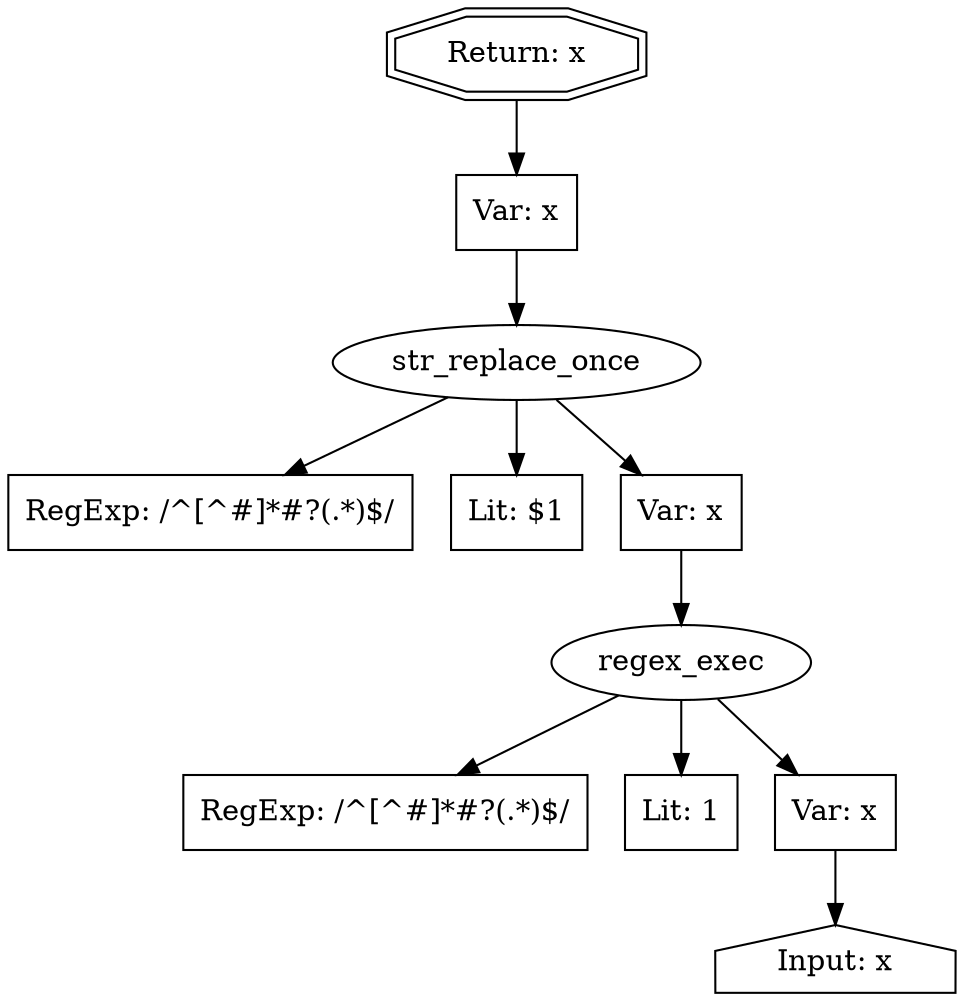 // Finding: 1c230c86-acd7-46fd-8f65-9b3cb2dc729e
// Finding.url: https://www.example30.com/zone/rankings/26#metric=D</iframe></style></script></object></embed></textarea><img src=x onerror=taintfoxLog('b70a2c3ff5de4702869a7447c29ed122')><!--/*&partition=2&class=DPS&boss=0
// Finding.parentloc: https://www.example30.com/zone/rankings/26#metric=D</iframe></style></script></object></embed></textarea><img src=x onerror=taintfoxLog('b70a2c3ff5de4702869a7447c29ed122')><!--/*&partition=2&class=DPS&boss=0
// Finding.domain: www.example30.com
// Finding.base_domain: example30.com
// Finding.source: location.href
// Finding.sink: innerHTML
// Sanitizer.score: 236
// Sanitizer.name: n
// Sanitizer.location: https://cdnjs.example31.com/ajax/libs/jquery.ba-bbq/1.2.1/jquery.ba-bbq.min.js - f:9:829
// Finding.begin: 0
// Finding.end: 3
// Finding.original_uuid: 8fb9dc05-b757-4839-a49d-244a99ec2e66
// Finding.TwentyFiveMillionFlowsId: 1919965090
// Finding.script: https://cdnjs.example31.com/ajax/libs/jquery/3.2.0/jquery.min.js
// Finding.line: 3
// Exploit.uuid: b70a2c3f-f5de-4702-869a-7447c29ed122
// Exploit.success: false
// Exploit.status: failure
// Exploit.method: C
// Exploit.type: html
// Exploit.token: text
// Exploit.content: D
// Exploit.quote_type: None
// Exploit.tag: None
// Exploit.break_out: D</iframe></style></script></object></embed></textarea><img src=x onerror=
// Exploit.break_in: ><!--/*
// Exploit.payload: D</iframe></style></script></object></embed></textarea><img src=x onerror=taintfoxLog(1)><!--/*
// Exploit.begin_taint_url: 53
// Exploit.end_taint_url: 56
// Exploit.replace_begin_url: 53
// Exploit.replace_end_url: 56
// Exploit.replace_begin_param: 0
// Exploit.replace_end_param: 3
// Issues.LargestEncodeAttrStringChain: 0
// Issues.LargestTextFragmentEncodeChainLength: 0
// Issues.HasApproximation: false
// Issues.HasMissingImplementation: false
// Issues.HasInfiniteRegexWithFunctionReplacer: false
// Issues.MergedSplitAndJoins: false
// Issues.HasUrlInRhsOfReplace: false
// Issues.HasUrlInLhsOfReplace: false
// Issues.HasCookieValueInLhsOfreplace: false
// Issues.HasCookieValueInRhsOfreplace: false
// Issues.HasCookieValueInMatchPattern: false
// Issues.HasCookieValueInExecPattern: false
// Issues.RemovedLRConcats: false
// Issues.RemovedReplaceArtifacts: false
// Issues.HasUrlInMatchPattern: false
// Issues.HasUrlInExecPattern: false
// Issues.RemovedNOPreplaces: false
// Issues.Known_sanitizer: false
// DepGraph.hash: -1145018125
// DepGraph.sanitizer_hash: -1145018125

digraph cfg {
n0 [shape=house, label="Input: x"];
n1 [shape=ellipse, label="regex_exec"];
n2 [shape=box, label="RegExp: /^[^#]*#?(.*)$/"];
n3 [shape=box, label="Lit: 1"];
n4 [shape=box, label="Var: x"];
n5 [shape=ellipse, label="str_replace_once"];
n6 [shape=box, label="RegExp: /^[^#]*#?(.*)$/"];
n7 [shape=box, label="Lit: $1"];
n8 [shape=box, label="Var: x"];
n9 [shape=box, label="Var: x"];
n10 [shape=doubleoctagon, label="Return: x"];
n4 -> n0;
n1 -> n2;
n1 -> n3;
n1 -> n4;
n8 -> n1;
n5 -> n6;
n5 -> n7;
n5 -> n8;
n9 -> n5;
n10 -> n9;
}